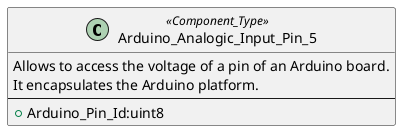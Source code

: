 @startuml

class Arduino_Analogic_Input_Pin_5 <<Component_Type>>
{
  Allows to access the voltage of a pin of an Arduino board.
  It encapsulates the Arduino platform.
  --
  + Arduino_Pin_Id:uint8
}

@enduml
